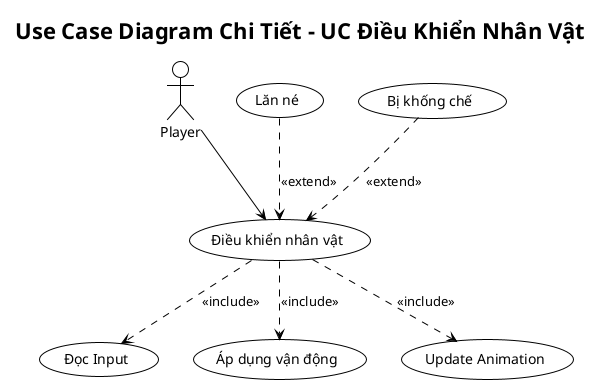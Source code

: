 @startuml UC_Dieu_Khien_Nhan_Vat
!theme plain

title Use Case Diagram Chi Tiết - UC Điều Khiển Nhân Vật

actor "Player" as P

usecase "Điều khiển nhân vật" as MainUC
usecase "Đọc Input" as UC1
usecase "Áp dụng vận động" as UC2
usecase "Update Animation" as UC3
usecase "Lăn né" as UC4
usecase "Bị khống chế" as UC5

' Main relationship
P --> MainUC

' Include relationships
MainUC ..> UC1 : <<include>>
MainUC ..> UC2 : <<include>>
MainUC ..> UC3 : <<include>>

' Extend relationships
UC4 ..> MainUC : <<extend>>
UC5 ..> MainUC : <<extend>>

@enduml
